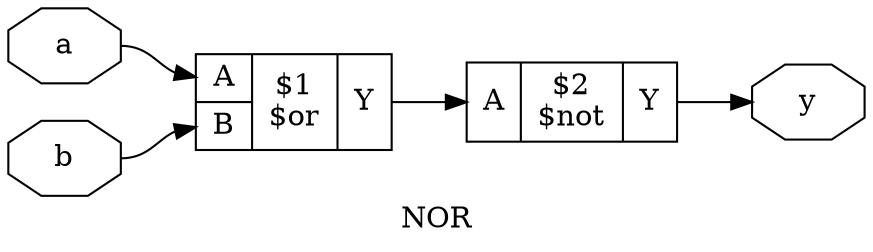 digraph "NOR" {
label="NOR";
rankdir="LR";
remincross=true;
n2 [ shape=octagon, label="a", color="black", fontcolor="black"];
n3 [ shape=octagon, label="b", color="black", fontcolor="black"];
n4 [ shape=octagon, label="y", color="black", fontcolor="black"];
c7 [ shape=record, label="{{<p5> A}|$2\n$not|{<p6> Y}}",  ];
c9 [ shape=record, label="{{<p5> A|<p8> B}|$1\n$or|{<p6> Y}}",  ];
c9:p6:e -> c7:p5:w [color="black", fontcolor="black", label=""];
n2:e -> c9:p5:w [color="black", fontcolor="black", label=""];
n3:e -> c9:p8:w [color="black", fontcolor="black", label=""];
c7:p6:e -> n4:w [color="black", fontcolor="black", label=""];
}
